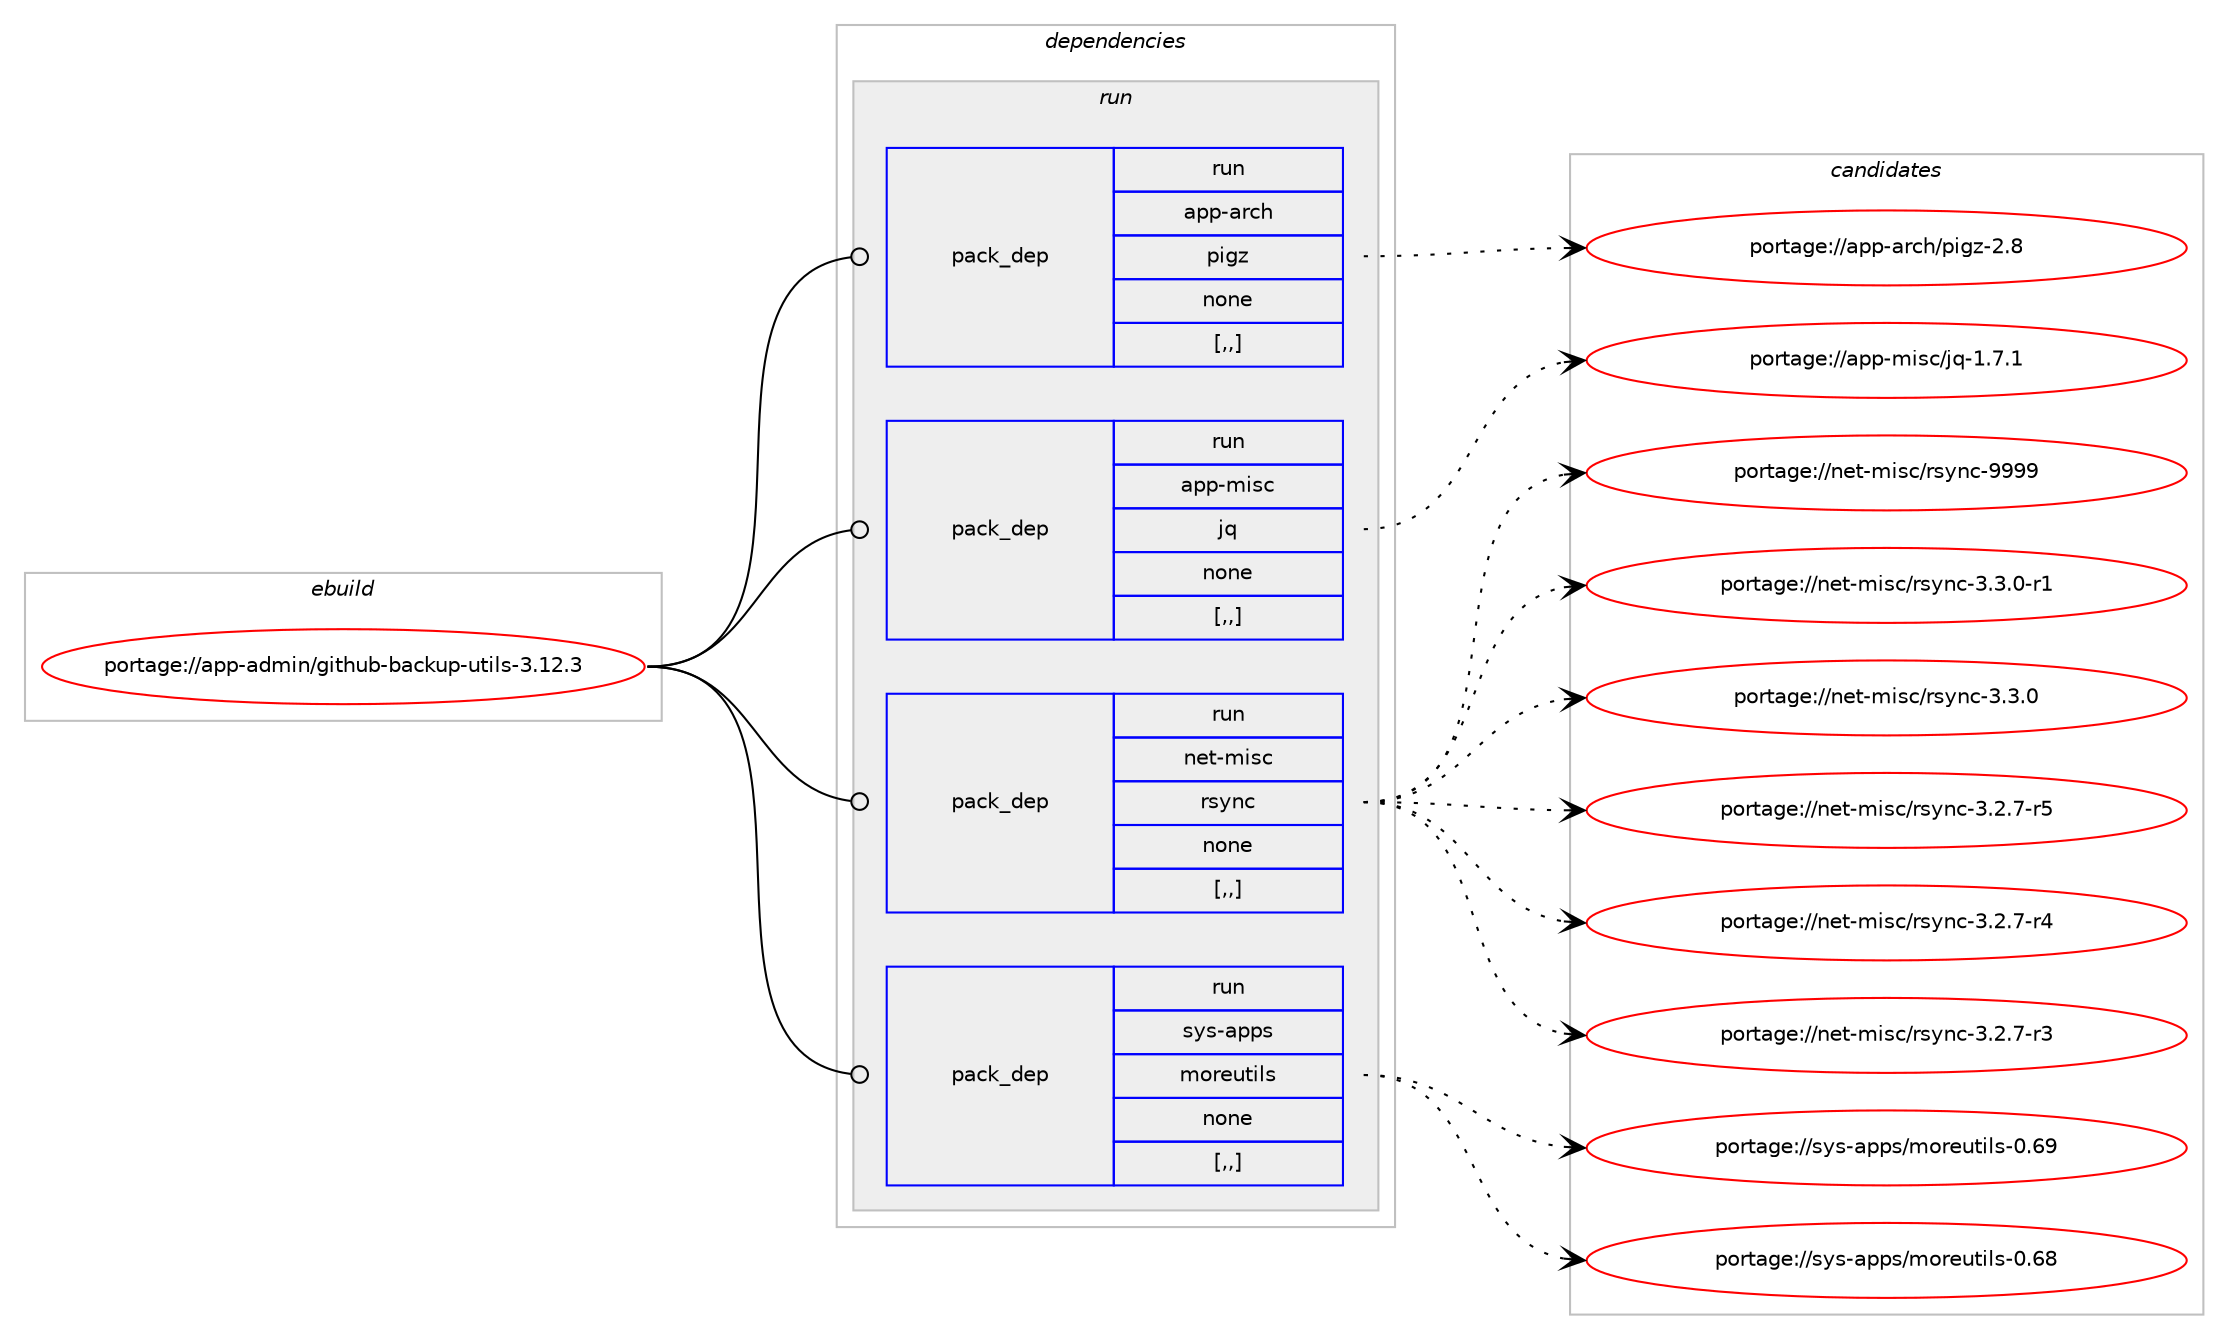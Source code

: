 digraph prolog {

# *************
# Graph options
# *************

newrank=true;
concentrate=true;
compound=true;
graph [rankdir=LR,fontname=Helvetica,fontsize=10,ranksep=1.5];#, ranksep=2.5, nodesep=0.2];
edge  [arrowhead=vee];
node  [fontname=Helvetica,fontsize=10];

# **********
# The ebuild
# **********

subgraph cluster_leftcol {
color=gray;
label=<<i>ebuild</i>>;
id [label="portage://app-admin/github-backup-utils-3.12.3", color=red, width=4, href="../app-admin/github-backup-utils-3.12.3.svg"];
}

# ****************
# The dependencies
# ****************

subgraph cluster_midcol {
color=gray;
label=<<i>dependencies</i>>;
subgraph cluster_compile {
fillcolor="#eeeeee";
style=filled;
label=<<i>compile</i>>;
}
subgraph cluster_compileandrun {
fillcolor="#eeeeee";
style=filled;
label=<<i>compile and run</i>>;
}
subgraph cluster_run {
fillcolor="#eeeeee";
style=filled;
label=<<i>run</i>>;
subgraph pack362182 {
dependency496117 [label=<<TABLE BORDER="0" CELLBORDER="1" CELLSPACING="0" CELLPADDING="4" WIDTH="220"><TR><TD ROWSPAN="6" CELLPADDING="30">pack_dep</TD></TR><TR><TD WIDTH="110">run</TD></TR><TR><TD>app-arch</TD></TR><TR><TD>pigz</TD></TR><TR><TD>none</TD></TR><TR><TD>[,,]</TD></TR></TABLE>>, shape=none, color=blue];
}
id:e -> dependency496117:w [weight=20,style="solid",arrowhead="odot"];
subgraph pack362183 {
dependency496118 [label=<<TABLE BORDER="0" CELLBORDER="1" CELLSPACING="0" CELLPADDING="4" WIDTH="220"><TR><TD ROWSPAN="6" CELLPADDING="30">pack_dep</TD></TR><TR><TD WIDTH="110">run</TD></TR><TR><TD>app-misc</TD></TR><TR><TD>jq</TD></TR><TR><TD>none</TD></TR><TR><TD>[,,]</TD></TR></TABLE>>, shape=none, color=blue];
}
id:e -> dependency496118:w [weight=20,style="solid",arrowhead="odot"];
subgraph pack362184 {
dependency496119 [label=<<TABLE BORDER="0" CELLBORDER="1" CELLSPACING="0" CELLPADDING="4" WIDTH="220"><TR><TD ROWSPAN="6" CELLPADDING="30">pack_dep</TD></TR><TR><TD WIDTH="110">run</TD></TR><TR><TD>net-misc</TD></TR><TR><TD>rsync</TD></TR><TR><TD>none</TD></TR><TR><TD>[,,]</TD></TR></TABLE>>, shape=none, color=blue];
}
id:e -> dependency496119:w [weight=20,style="solid",arrowhead="odot"];
subgraph pack362185 {
dependency496120 [label=<<TABLE BORDER="0" CELLBORDER="1" CELLSPACING="0" CELLPADDING="4" WIDTH="220"><TR><TD ROWSPAN="6" CELLPADDING="30">pack_dep</TD></TR><TR><TD WIDTH="110">run</TD></TR><TR><TD>sys-apps</TD></TR><TR><TD>moreutils</TD></TR><TR><TD>none</TD></TR><TR><TD>[,,]</TD></TR></TABLE>>, shape=none, color=blue];
}
id:e -> dependency496120:w [weight=20,style="solid",arrowhead="odot"];
}
}

# **************
# The candidates
# **************

subgraph cluster_choices {
rank=same;
color=gray;
label=<<i>candidates</i>>;

subgraph choice362182 {
color=black;
nodesep=1;
choice971121124597114991044711210510312245504656 [label="portage://app-arch/pigz-2.8", color=red, width=4,href="../app-arch/pigz-2.8.svg"];
dependency496117:e -> choice971121124597114991044711210510312245504656:w [style=dotted,weight="100"];
}
subgraph choice362183 {
color=black;
nodesep=1;
choice97112112451091051159947106113454946554649 [label="portage://app-misc/jq-1.7.1", color=red, width=4,href="../app-misc/jq-1.7.1.svg"];
dependency496118:e -> choice97112112451091051159947106113454946554649:w [style=dotted,weight="100"];
}
subgraph choice362184 {
color=black;
nodesep=1;
choice110101116451091051159947114115121110994557575757 [label="portage://net-misc/rsync-9999", color=red, width=4,href="../net-misc/rsync-9999.svg"];
choice110101116451091051159947114115121110994551465146484511449 [label="portage://net-misc/rsync-3.3.0-r1", color=red, width=4,href="../net-misc/rsync-3.3.0-r1.svg"];
choice11010111645109105115994711411512111099455146514648 [label="portage://net-misc/rsync-3.3.0", color=red, width=4,href="../net-misc/rsync-3.3.0.svg"];
choice110101116451091051159947114115121110994551465046554511453 [label="portage://net-misc/rsync-3.2.7-r5", color=red, width=4,href="../net-misc/rsync-3.2.7-r5.svg"];
choice110101116451091051159947114115121110994551465046554511452 [label="portage://net-misc/rsync-3.2.7-r4", color=red, width=4,href="../net-misc/rsync-3.2.7-r4.svg"];
choice110101116451091051159947114115121110994551465046554511451 [label="portage://net-misc/rsync-3.2.7-r3", color=red, width=4,href="../net-misc/rsync-3.2.7-r3.svg"];
dependency496119:e -> choice110101116451091051159947114115121110994557575757:w [style=dotted,weight="100"];
dependency496119:e -> choice110101116451091051159947114115121110994551465146484511449:w [style=dotted,weight="100"];
dependency496119:e -> choice11010111645109105115994711411512111099455146514648:w [style=dotted,weight="100"];
dependency496119:e -> choice110101116451091051159947114115121110994551465046554511453:w [style=dotted,weight="100"];
dependency496119:e -> choice110101116451091051159947114115121110994551465046554511452:w [style=dotted,weight="100"];
dependency496119:e -> choice110101116451091051159947114115121110994551465046554511451:w [style=dotted,weight="100"];
}
subgraph choice362185 {
color=black;
nodesep=1;
choice1151211154597112112115471091111141011171161051081154548465457 [label="portage://sys-apps/moreutils-0.69", color=red, width=4,href="../sys-apps/moreutils-0.69.svg"];
choice1151211154597112112115471091111141011171161051081154548465456 [label="portage://sys-apps/moreutils-0.68", color=red, width=4,href="../sys-apps/moreutils-0.68.svg"];
dependency496120:e -> choice1151211154597112112115471091111141011171161051081154548465457:w [style=dotted,weight="100"];
dependency496120:e -> choice1151211154597112112115471091111141011171161051081154548465456:w [style=dotted,weight="100"];
}
}

}
